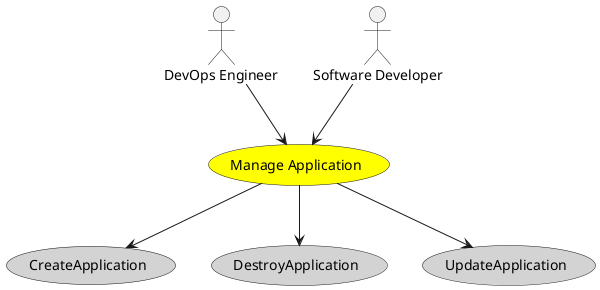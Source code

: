 @startuml


usecase "Manage Application" as ManageApplication #yellow

Actor "DevOps Engineer" as DevOpsEngineer

DevOpsEngineer --> ManageApplication

Actor "Software Developer" as SoftwareDeveloper

SoftwareDeveloper --> ManageApplication



usecase "CreateApplication" as CreateApplication #lightgrey

ManageApplication --> CreateApplication

usecase "DestroyApplication" as DestroyApplication #lightgrey

ManageApplication --> DestroyApplication

usecase "UpdateApplication" as UpdateApplication #lightgrey

ManageApplication --> UpdateApplication









@enduml
